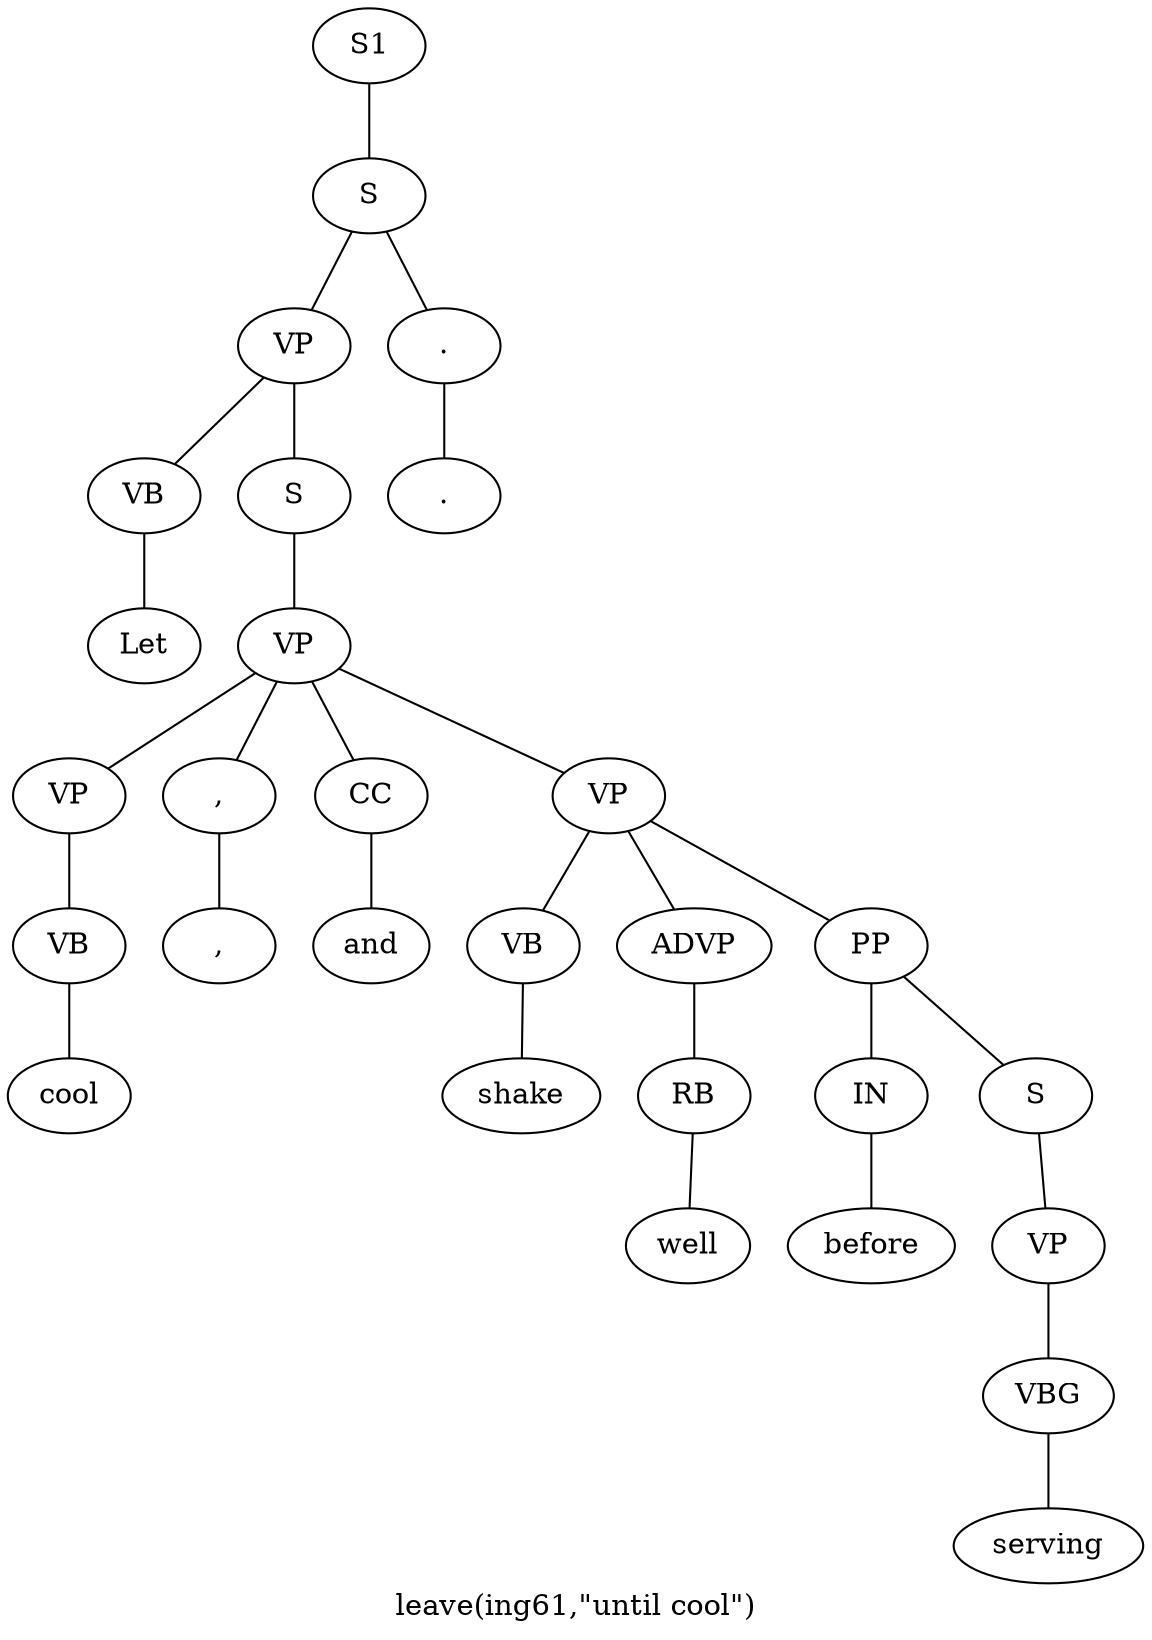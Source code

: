 graph SyntaxGraph {
	label = "leave(ing61,\"until cool\")";
	Node0 [label="S1"];
	Node1 [label="S"];
	Node2 [label="VP"];
	Node3 [label="VB"];
	Node4 [label="Let"];
	Node5 [label="S"];
	Node6 [label="VP"];
	Node7 [label="VP"];
	Node8 [label="VB"];
	Node9 [label="cool"];
	Node10 [label=","];
	Node11 [label=","];
	Node12 [label="CC"];
	Node13 [label="and"];
	Node14 [label="VP"];
	Node15 [label="VB"];
	Node16 [label="shake"];
	Node17 [label="ADVP"];
	Node18 [label="RB"];
	Node19 [label="well"];
	Node20 [label="PP"];
	Node21 [label="IN"];
	Node22 [label="before"];
	Node23 [label="S"];
	Node24 [label="VP"];
	Node25 [label="VBG"];
	Node26 [label="serving"];
	Node27 [label="."];
	Node28 [label="."];

	Node0 -- Node1;
	Node1 -- Node2;
	Node1 -- Node27;
	Node2 -- Node3;
	Node2 -- Node5;
	Node3 -- Node4;
	Node5 -- Node6;
	Node6 -- Node7;
	Node6 -- Node10;
	Node6 -- Node12;
	Node6 -- Node14;
	Node7 -- Node8;
	Node8 -- Node9;
	Node10 -- Node11;
	Node12 -- Node13;
	Node14 -- Node15;
	Node14 -- Node17;
	Node14 -- Node20;
	Node15 -- Node16;
	Node17 -- Node18;
	Node18 -- Node19;
	Node20 -- Node21;
	Node20 -- Node23;
	Node21 -- Node22;
	Node23 -- Node24;
	Node24 -- Node25;
	Node25 -- Node26;
	Node27 -- Node28;
}